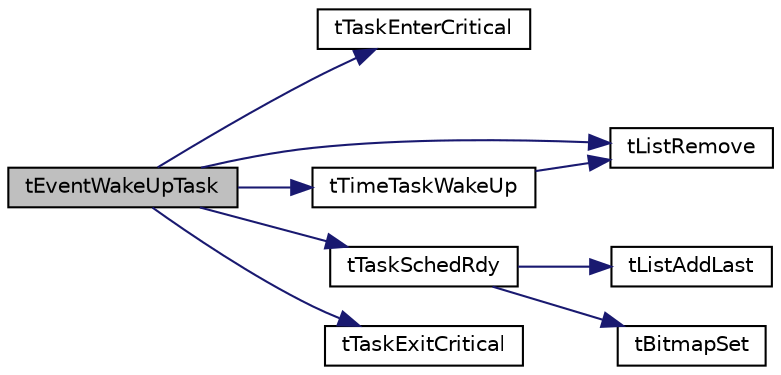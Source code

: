 digraph "tEventWakeUpTask"
{
  edge [fontname="Helvetica",fontsize="10",labelfontname="Helvetica",labelfontsize="10"];
  node [fontname="Helvetica",fontsize="10",shape=record];
  rankdir="LR";
  Node45 [label="tEventWakeUpTask",height=0.2,width=0.4,color="black", fillcolor="grey75", style="filled", fontcolor="black"];
  Node45 -> Node46 [color="midnightblue",fontsize="10",style="solid",fontname="Helvetica"];
  Node46 [label="tTaskEnterCritical",height=0.2,width=0.4,color="black", fillcolor="white", style="filled",URL="$tiny_o_s_8h.html#a16e475be7fbd0f261644dcfd819329aa"];
  Node45 -> Node47 [color="midnightblue",fontsize="10",style="solid",fontname="Helvetica"];
  Node47 [label="tListRemove",height=0.2,width=0.4,color="black", fillcolor="white", style="filled",URL="$group___xE5_x8F_x8C_xE5_x90_x91_xE9_x93_xBE_xE8_xA1_xA8.html#ga58e2fef327c5254062441ec2f8a101a6"];
  Node45 -> Node48 [color="midnightblue",fontsize="10",style="solid",fontname="Helvetica"];
  Node48 [label="tTimeTaskWakeUp",height=0.2,width=0.4,color="black", fillcolor="white", style="filled",URL="$t_core_8c.html#a5086649a1a0f0337850b059e6d28807e",tooltip="将延时的任务从延时队列中唤醒 "];
  Node48 -> Node47 [color="midnightblue",fontsize="10",style="solid",fontname="Helvetica"];
  Node45 -> Node49 [color="midnightblue",fontsize="10",style="solid",fontname="Helvetica"];
  Node49 [label="tTaskSchedRdy",height=0.2,width=0.4,color="black", fillcolor="white", style="filled",URL="$t_core_8c.html#ab7c2dfbda696e43a8c35ab97731837a0",tooltip="将任务设置为就绪状态 "];
  Node49 -> Node50 [color="midnightblue",fontsize="10",style="solid",fontname="Helvetica"];
  Node50 [label="tListAddLast",height=0.2,width=0.4,color="black", fillcolor="white", style="filled",URL="$group___xE5_x8F_x8C_xE5_x90_x91_xE9_x93_xBE_xE8_xA1_xA8.html#ga6278d548e9b37d514acbebc25617f1b6"];
  Node49 -> Node51 [color="midnightblue",fontsize="10",style="solid",fontname="Helvetica"];
  Node51 [label="tBitmapSet",height=0.2,width=0.4,color="black", fillcolor="white", style="filled",URL="$group___xE4_xBD_x8D_xE5_x9B_xBE_xE7_xBB_x93_xE6_x9E_x84.html#ga77e6ff906f4751ea7f055562b94cad54"];
  Node45 -> Node52 [color="midnightblue",fontsize="10",style="solid",fontname="Helvetica"];
  Node52 [label="tTaskExitCritical",height=0.2,width=0.4,color="black", fillcolor="white", style="filled",URL="$tiny_o_s_8h.html#a21b4efbc4cb710d7d0e71678d2b13e53"];
}
